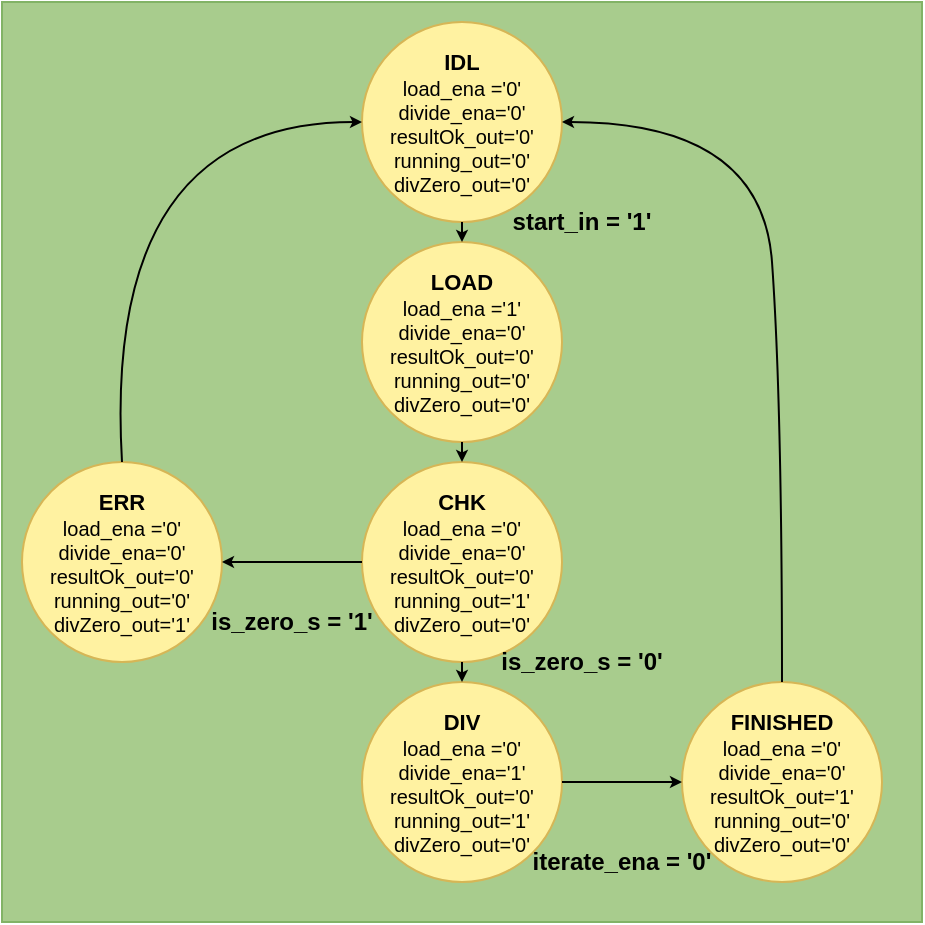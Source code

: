 <mxfile version="13.5.3"><diagram id="IGEeKRHh0Rcoziy8Hhgf" name="Page-1"><mxGraphModel dx="803" dy="497" grid="1" gridSize="10" guides="1" tooltips="1" connect="1" arrows="1" fold="1" page="1" pageScale="1" pageWidth="827" pageHeight="1169" math="0" shadow="0"><root><mxCell id="0"/><mxCell id="1" parent="0"/><mxCell id="wsad7hU_u0NOVcSZ6Bdz-1" value="" style="rounded=0;whiteSpace=wrap;html=1;strokeColor=#82b366;fillColor=#A8CC8D;" parent="1" vertex="1"><mxGeometry x="210" y="30" width="460" height="460" as="geometry"/></mxCell><mxCell id="Rvc3WCBJGy819a5UZ0Vo-1" value="&lt;font style=&quot;font-size: 11px&quot;&gt;&lt;b&gt;IDL&lt;/b&gt;&lt;br&gt;&lt;/font&gt;&lt;div style=&quot;font-size: 10px&quot;&gt;&lt;font style=&quot;font-size: 10px&quot;&gt;load_ena ='0'&lt;/font&gt;&lt;/div&gt;&lt;div style=&quot;font-size: 10px&quot;&gt;&lt;font style=&quot;font-size: 10px&quot;&gt;divide_ena='0'&lt;/font&gt;&lt;/div&gt;&lt;div style=&quot;font-size: 10px&quot;&gt;&lt;font style=&quot;font-size: 10px&quot;&gt;resultOk_out='0'&lt;/font&gt;&lt;/div&gt;&lt;div style=&quot;font-size: 10px&quot;&gt;&lt;font style=&quot;font-size: 10px&quot;&gt;running_out='0'&lt;/font&gt;&lt;/div&gt;&lt;div style=&quot;font-size: 10px&quot;&gt;&lt;font style=&quot;font-size: 10px&quot;&gt;&lt;font style=&quot;font-size: 10px&quot;&gt;divZero_o&lt;/font&gt;ut&lt;font style=&quot;font-size: 10px&quot;&gt;='0'&lt;/font&gt;&lt;/font&gt;&lt;/div&gt;" style="ellipse;whiteSpace=wrap;html=1;aspect=fixed;strokeColor=#d6b656;fillColor=#FFF2A1;" vertex="1" parent="1"><mxGeometry x="390" y="40" width="100" height="100" as="geometry"/></mxCell><mxCell id="Rvc3WCBJGy819a5UZ0Vo-2" value="&lt;font style=&quot;font-size: 11px&quot;&gt;&lt;b&gt;LOAD&lt;/b&gt;&lt;br&gt;&lt;/font&gt;&lt;div style=&quot;font-size: 10px&quot;&gt;&lt;font style=&quot;font-size: 10px&quot;&gt;load_ena ='1'&lt;/font&gt;&lt;/div&gt;&lt;div style=&quot;font-size: 10px&quot;&gt;&lt;font style=&quot;font-size: 10px&quot;&gt;divide_ena='0'&lt;/font&gt;&lt;/div&gt;&lt;div style=&quot;font-size: 10px&quot;&gt;&lt;font style=&quot;font-size: 10px&quot;&gt;resultOk_out='0'&lt;/font&gt;&lt;/div&gt;&lt;div style=&quot;font-size: 10px&quot;&gt;&lt;font style=&quot;font-size: 10px&quot;&gt;running_out='0'&lt;/font&gt;&lt;/div&gt;&lt;div style=&quot;font-size: 10px&quot;&gt;&lt;font style=&quot;font-size: 10px&quot;&gt;divZero_out='0'&lt;/font&gt;&lt;/div&gt;" style="ellipse;whiteSpace=wrap;html=1;aspect=fixed;strokeColor=#d6b656;fillColor=#FFF2A1;" vertex="1" parent="1"><mxGeometry x="390" y="150" width="100" height="100" as="geometry"/></mxCell><mxCell id="Rvc3WCBJGy819a5UZ0Vo-3" value="&lt;font style=&quot;font-size: 11px&quot;&gt;&lt;b&gt;CHK&lt;/b&gt;&lt;br&gt;&lt;/font&gt;&lt;div style=&quot;font-size: 10px&quot;&gt;&lt;font style=&quot;font-size: 10px&quot;&gt;load_ena ='0'&lt;/font&gt;&lt;/div&gt;&lt;div style=&quot;font-size: 10px&quot;&gt;&lt;font style=&quot;font-size: 10px&quot;&gt;divide_ena='0'&lt;/font&gt;&lt;/div&gt;&lt;div style=&quot;font-size: 10px&quot;&gt;&lt;font style=&quot;font-size: 10px&quot;&gt;resultOk_out='0'&lt;/font&gt;&lt;/div&gt;&lt;div style=&quot;font-size: 10px&quot;&gt;&lt;font style=&quot;font-size: 10px&quot;&gt;running_out='1'&lt;/font&gt;&lt;/div&gt;&lt;div style=&quot;font-size: 10px&quot;&gt;&lt;font style=&quot;font-size: 10px&quot;&gt;divZero_out='0'&lt;/font&gt;&lt;/div&gt;" style="ellipse;whiteSpace=wrap;html=1;aspect=fixed;strokeColor=#d6b656;fillColor=#FFF2A1;" vertex="1" parent="1"><mxGeometry x="390" y="260" width="100" height="100" as="geometry"/></mxCell><mxCell id="Rvc3WCBJGy819a5UZ0Vo-4" value="&lt;font style=&quot;font-size: 11px&quot;&gt;&lt;b&gt;ERR&lt;/b&gt;&lt;br&gt;&lt;/font&gt;&lt;div style=&quot;font-size: 10px&quot;&gt;&lt;font style=&quot;font-size: 10px&quot;&gt;load_ena ='0'&lt;/font&gt;&lt;/div&gt;&lt;div style=&quot;font-size: 10px&quot;&gt;&lt;font style=&quot;font-size: 10px&quot;&gt;divide_ena='0'&lt;/font&gt;&lt;/div&gt;&lt;div style=&quot;font-size: 10px&quot;&gt;&lt;font style=&quot;font-size: 10px&quot;&gt;resultOk_out='0'&lt;/font&gt;&lt;/div&gt;&lt;div style=&quot;font-size: 10px&quot;&gt;&lt;font style=&quot;font-size: 10px&quot;&gt;running_out='0'&lt;/font&gt;&lt;/div&gt;&lt;div style=&quot;font-size: 10px&quot;&gt;&lt;font style=&quot;font-size: 10px&quot;&gt;divZero_out&lt;/font&gt;&lt;span&gt;='1'&lt;/span&gt;&lt;/div&gt;" style="ellipse;whiteSpace=wrap;html=1;aspect=fixed;strokeColor=#d6b656;fillColor=#FFF2A1;" vertex="1" parent="1"><mxGeometry x="220" y="260" width="100" height="100" as="geometry"/></mxCell><mxCell id="Rvc3WCBJGy819a5UZ0Vo-5" value="&lt;font style=&quot;font-size: 11px&quot;&gt;&lt;b&gt;DIV&lt;/b&gt;&lt;br&gt;&lt;/font&gt;&lt;div style=&quot;font-size: 10px&quot;&gt;&lt;font style=&quot;font-size: 10px&quot;&gt;load_ena ='0'&lt;/font&gt;&lt;/div&gt;&lt;div style=&quot;font-size: 10px&quot;&gt;&lt;font style=&quot;font-size: 10px&quot;&gt;divide_ena='1'&lt;/font&gt;&lt;/div&gt;&lt;div style=&quot;font-size: 10px&quot;&gt;&lt;font style=&quot;font-size: 10px&quot;&gt;resultOk_out='0'&lt;/font&gt;&lt;/div&gt;&lt;div style=&quot;font-size: 10px&quot;&gt;&lt;font style=&quot;font-size: 10px&quot;&gt;running_out='1'&lt;/font&gt;&lt;/div&gt;&lt;div style=&quot;font-size: 10px&quot;&gt;&lt;font style=&quot;font-size: 10px&quot;&gt;divZero_out='0'&lt;/font&gt;&lt;/div&gt;" style="ellipse;whiteSpace=wrap;html=1;aspect=fixed;strokeColor=#d6b656;fillColor=#FFF2A1;" vertex="1" parent="1"><mxGeometry x="390" y="370" width="100" height="100" as="geometry"/></mxCell><mxCell id="Rvc3WCBJGy819a5UZ0Vo-6" value="&lt;font style=&quot;font-size: 11px&quot;&gt;&lt;b&gt;FINISHED&lt;/b&gt;&lt;br&gt;&lt;/font&gt;&lt;div style=&quot;font-size: 10px&quot;&gt;&lt;font style=&quot;font-size: 10px&quot;&gt;load_ena ='0'&lt;/font&gt;&lt;/div&gt;&lt;div style=&quot;font-size: 10px&quot;&gt;&lt;font style=&quot;font-size: 10px&quot;&gt;divide_ena='0'&lt;/font&gt;&lt;/div&gt;&lt;div style=&quot;font-size: 10px&quot;&gt;&lt;font style=&quot;font-size: 10px&quot;&gt;resultOk_out='1'&lt;/font&gt;&lt;/div&gt;&lt;div style=&quot;font-size: 10px&quot;&gt;&lt;font style=&quot;font-size: 10px&quot;&gt;running_out='0'&lt;/font&gt;&lt;/div&gt;&lt;div style=&quot;font-size: 10px&quot;&gt;&lt;font style=&quot;font-size: 10px&quot;&gt;divZero_out='0'&lt;/font&gt;&lt;/div&gt;" style="ellipse;whiteSpace=wrap;html=1;aspect=fixed;strokeColor=#d6b656;fillColor=#FFF2A1;" vertex="1" parent="1"><mxGeometry x="550" y="370" width="100" height="100" as="geometry"/></mxCell><mxCell id="Rvc3WCBJGy819a5UZ0Vo-7" value="" style="endArrow=classic;html=1;exitX=0.5;exitY=1;exitDx=0;exitDy=0;endSize=3;" edge="1" parent="1" source="Rvc3WCBJGy819a5UZ0Vo-1" target="Rvc3WCBJGy819a5UZ0Vo-2"><mxGeometry width="50" height="50" relative="1" as="geometry"><mxPoint x="540" y="190" as="sourcePoint"/><mxPoint x="590" y="140" as="targetPoint"/></mxGeometry></mxCell><mxCell id="Rvc3WCBJGy819a5UZ0Vo-10" value="" style="endArrow=classic;html=1;endSize=3;entryX=0.5;entryY=0;entryDx=0;entryDy=0;exitX=0.5;exitY=1;exitDx=0;exitDy=0;" edge="1" parent="1" source="Rvc3WCBJGy819a5UZ0Vo-2" target="Rvc3WCBJGy819a5UZ0Vo-3"><mxGeometry width="50" height="50" relative="1" as="geometry"><mxPoint x="440" y="270" as="sourcePoint"/><mxPoint x="450" y="170" as="targetPoint"/></mxGeometry></mxCell><mxCell id="Rvc3WCBJGy819a5UZ0Vo-12" value="" style="endArrow=classic;html=1;exitX=0.5;exitY=1;exitDx=0;exitDy=0;endSize=3;entryX=0.5;entryY=0;entryDx=0;entryDy=0;" edge="1" parent="1" source="Rvc3WCBJGy819a5UZ0Vo-3" target="Rvc3WCBJGy819a5UZ0Vo-5"><mxGeometry width="50" height="50" relative="1" as="geometry"><mxPoint x="460" y="170" as="sourcePoint"/><mxPoint x="460" y="180" as="targetPoint"/></mxGeometry></mxCell><mxCell id="Rvc3WCBJGy819a5UZ0Vo-13" value="" style="endArrow=classic;html=1;exitX=1;exitY=0.5;exitDx=0;exitDy=0;endSize=3;" edge="1" parent="1" source="Rvc3WCBJGy819a5UZ0Vo-5" target="Rvc3WCBJGy819a5UZ0Vo-6"><mxGeometry width="50" height="50" relative="1" as="geometry"><mxPoint x="560" y="370" as="sourcePoint"/><mxPoint x="610" y="320" as="targetPoint"/></mxGeometry></mxCell><mxCell id="Rvc3WCBJGy819a5UZ0Vo-14" value="" style="endArrow=classic;html=1;exitX=0;exitY=0.5;exitDx=0;exitDy=0;entryX=1;entryY=0.5;entryDx=0;entryDy=0;endSize=3;" edge="1" parent="1" source="Rvc3WCBJGy819a5UZ0Vo-3" target="Rvc3WCBJGy819a5UZ0Vo-4"><mxGeometry width="50" height="50" relative="1" as="geometry"><mxPoint x="270" y="470" as="sourcePoint"/><mxPoint x="320" y="420" as="targetPoint"/></mxGeometry></mxCell><mxCell id="Rvc3WCBJGy819a5UZ0Vo-15" value="" style="curved=1;endArrow=classic;html=1;exitX=0.5;exitY=0;exitDx=0;exitDy=0;entryX=0;entryY=0.5;entryDx=0;entryDy=0;endSize=3;" edge="1" parent="1" source="Rvc3WCBJGy819a5UZ0Vo-4" target="Rvc3WCBJGy819a5UZ0Vo-1"><mxGeometry width="50" height="50" relative="1" as="geometry"><mxPoint x="250" y="210" as="sourcePoint"/><mxPoint x="300" y="160" as="targetPoint"/><Array as="points"><mxPoint x="260" y="90"/></Array></mxGeometry></mxCell><mxCell id="Rvc3WCBJGy819a5UZ0Vo-16" value="" style="curved=1;endArrow=classic;html=1;exitX=0.5;exitY=0;exitDx=0;exitDy=0;entryX=1;entryY=0.5;entryDx=0;entryDy=0;endSize=3;" edge="1" parent="1" source="Rvc3WCBJGy819a5UZ0Vo-6" target="Rvc3WCBJGy819a5UZ0Vo-1"><mxGeometry width="50" height="50" relative="1" as="geometry"><mxPoint x="630" y="320" as="sourcePoint"/><mxPoint x="680" y="270" as="targetPoint"/><Array as="points"><mxPoint x="600" y="230"/><mxPoint x="590" y="90"/></Array></mxGeometry></mxCell><mxCell id="Rvc3WCBJGy819a5UZ0Vo-17" value="&lt;b&gt;start_in = '1'&lt;/b&gt;" style="text;html=1;strokeColor=none;fillColor=none;align=center;verticalAlign=middle;whiteSpace=wrap;rounded=0;strokeWidth=2;" vertex="1" parent="1"><mxGeometry x="460" y="130" width="80" height="20" as="geometry"/></mxCell><mxCell id="Rvc3WCBJGy819a5UZ0Vo-18" value="&lt;b&gt;is_zero_s = '0'&lt;/b&gt;" style="text;html=1;strokeColor=none;fillColor=none;align=center;verticalAlign=middle;whiteSpace=wrap;rounded=0;strokeWidth=2;" vertex="1" parent="1"><mxGeometry x="455" y="350" width="90" height="20" as="geometry"/></mxCell><mxCell id="Rvc3WCBJGy819a5UZ0Vo-19" value="&lt;b&gt;is_zero_s = '1'&lt;/b&gt;" style="text;html=1;strokeColor=none;fillColor=none;align=center;verticalAlign=middle;whiteSpace=wrap;rounded=0;strokeWidth=2;rotation=0;" vertex="1" parent="1"><mxGeometry x="310" y="330" width="90" height="20" as="geometry"/></mxCell><mxCell id="Rvc3WCBJGy819a5UZ0Vo-20" value="&lt;b&gt;iterate_ena = '0'&lt;/b&gt;" style="text;html=1;strokeColor=none;fillColor=none;align=center;verticalAlign=middle;whiteSpace=wrap;rounded=0;strokeWidth=2;" vertex="1" parent="1"><mxGeometry x="470" y="450" width="100" height="20" as="geometry"/></mxCell></root></mxGraphModel></diagram></mxfile>